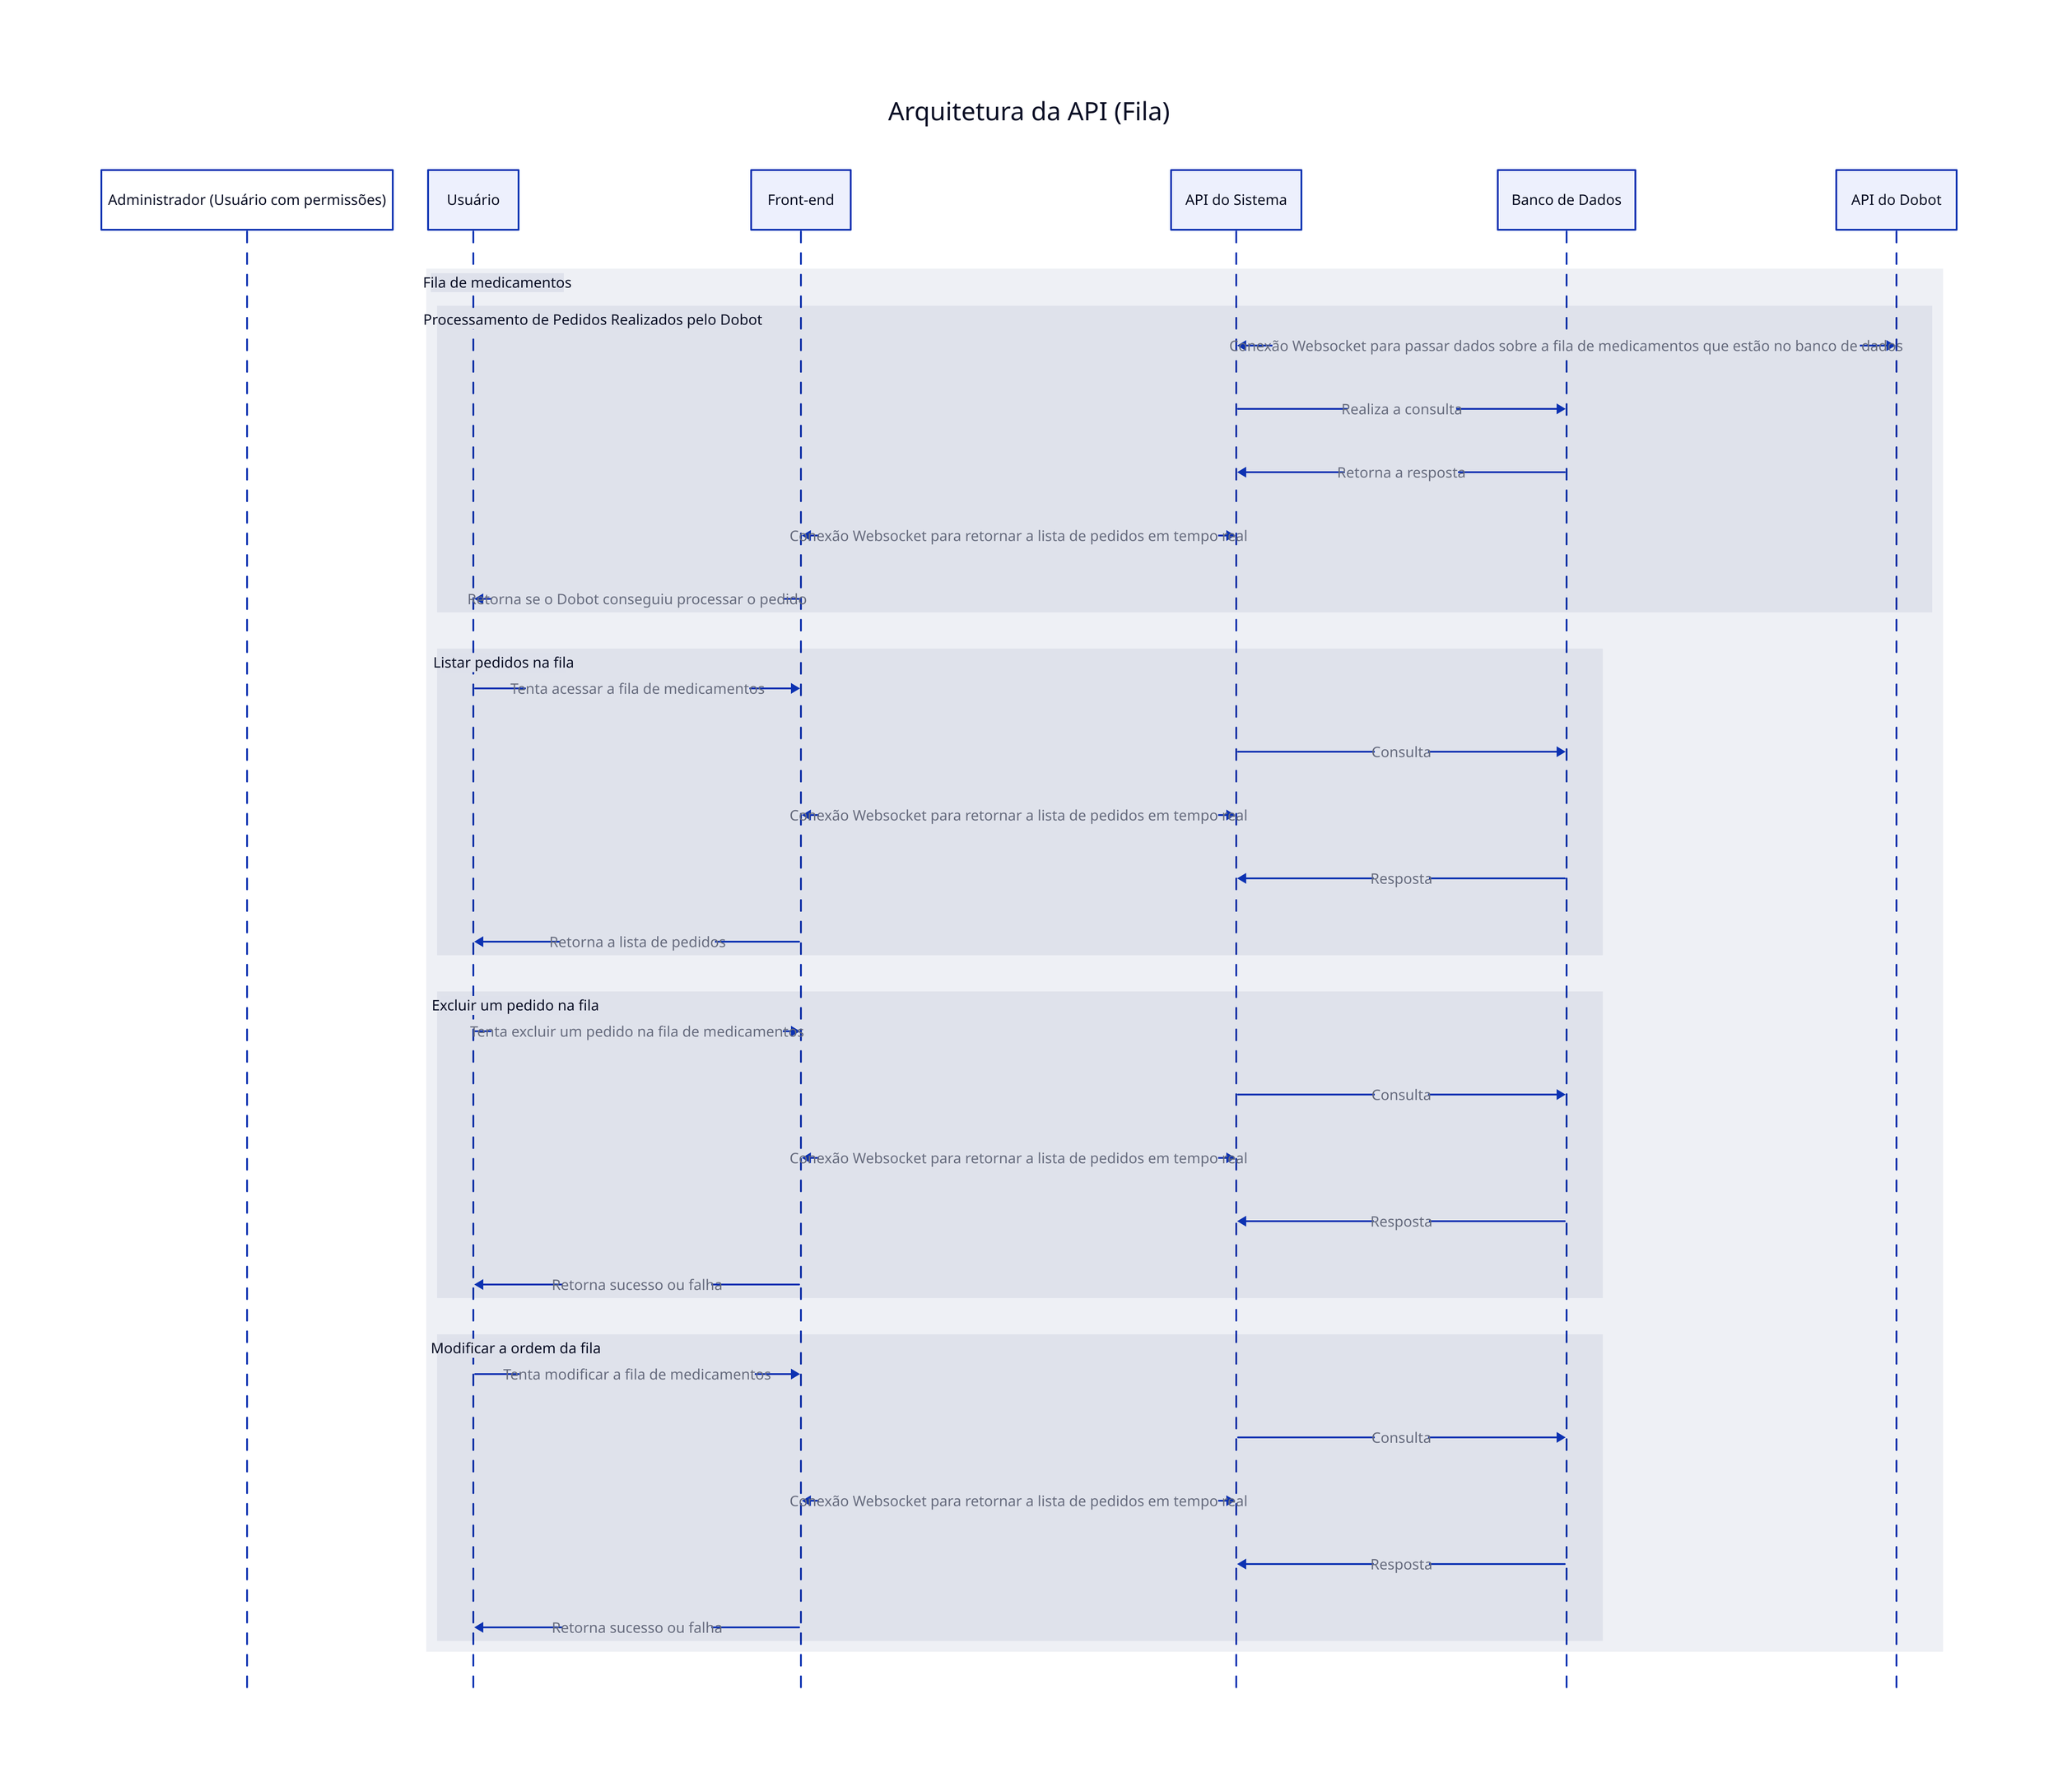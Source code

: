 Arquitetura da API (Fila): {
    shape: sequence_diagram
    adm: Administrador (Usuário com permissões)
    usuario: Usuário
    front: Front-end
    back: API do Sistema
    db: Banco de Dados
    robo: API do Dobot

    Fila de medicamentos: {
        Processamento de Pedidos Realizados pelo Dobot: {
            robo<->back: Conexão Websocket para passar dados sobre a fila de medicamentos que estão no banco de dados
            back->db: Realiza a consulta
            db->back: Retorna a resposta
            back<->front: Conexão Websocket para retornar a lista de pedidos em tempo real
            front->usuario: Retorna se o Dobot conseguiu processar o pedido 
        }

        Listar pedidos na fila: {
            usuario->front: Tenta acessar a fila de medicamentos
            back->db: Consulta
            back<->front: Conexão Websocket para retornar a lista de pedidos em tempo real
            db->back: Resposta
            front->usuario: Retorna a lista de pedidos
        }
        Excluir um pedido na fila {
            usuario->front: Tenta excluir um pedido na fila de medicamentos
            back->db: Consulta
            back<->front: Conexão Websocket para retornar a lista de pedidos em tempo real
            db->back: Resposta
            front->usuario: Retorna sucesso ou falha
        }
        Modificar a ordem da fila: {
            usuario->front: Tenta modificar a fila de medicamentos
            back->db: Consulta
            back<->front: Conexão Websocket para retornar a lista de pedidos em tempo real
            db->back: Resposta
            front->usuario: Retorna sucesso ou falha
        }
    }
}  